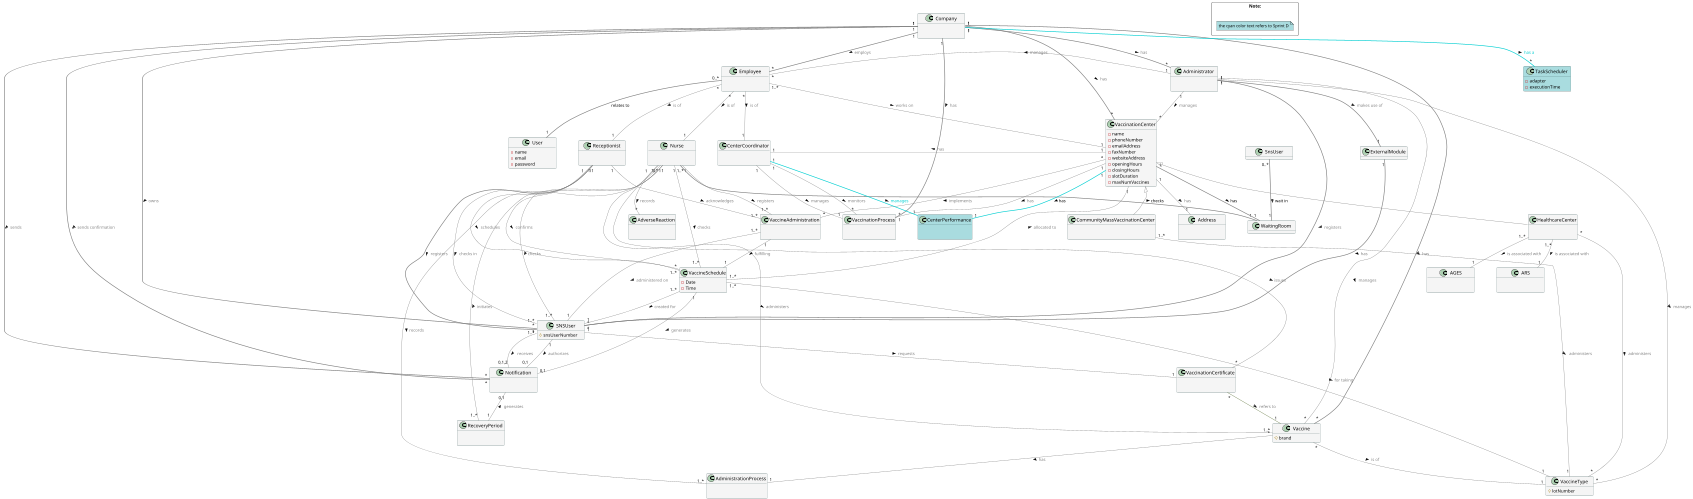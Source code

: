 @startuml
hide methods
'left to right direction
scale 500 height

skinparam classAttributeIconSize 10
skinparam minClassWidth 150
skinparam classHeaderBackgroundColor LightGray
skinparam classBackgroundColor WhiteSmoke
skinparam classBorderColor DarkSlateGray
skinparam classFontColor automatic
skinparam classFontSize 15
skinparam classFontName Corbel
skinparam nodesep 70
skinparam ranksep 70


class Company {
    \n
}

class SNSUser {
    #snsUserNumber
}

class VaccinationCenter {
    -name
    -phoneNumber
    -emailAddress
    -faxNumber
    -websiteAddress
    -openingHours
    -closingHours
    -slotDuration
    -maxNumVaccines
}

class CommunityMassVaccinationCenter {
    \n
}

class HealthcareCenter {
    \n
}

class Administrator {
    \n
}

class Vaccine {
    #brand
}

class VaccineType {
    #lotNumber
}

class Address {
    \n
}

class VaccineSchedule {
    -Date
    -Time
}

class VaccineAdministration {
    \n
}

class VaccinationCertificate {
    \n
}

together {
    class ARS {
        \n
    }
    class AGES {
        \n
    }
}

together {
    class Employee  {
        \n
    }
    class CenterCoordinator {
        \n
    }
    class Nurse  {
        \n
    }
    class Receptionist  {
        \n
    }
}

class AdministrationProcess {
    \n
}

class AdverseReaction {
    \n
}

class VaccinationProcess {
    \n
}

class Notification {
    \n
}
class RecoveryPeriod {
    \n
}

class ExternalModule {
}

class WaitingRoom { }

class User {
-name
-email
-password
}

class TaskScheduler #A9DCDF{
    -adapter
    -executionTime
}
class CenterPerformance #A9DCDF {
\n
}

Company "1" -[#grey,thickness=2]d- "*" Administrator : <font color=gray> has >
Company "1" -[#grey,thickness=2]d "*" VaccinationCenter : <font color=gray> has >
Company "1" --[#grey,thickness=2] "*" SNSUser : <font color=gray> owns >
Company "1" --[#grey,thickness=2] "*" Vaccine :  <font color=gray> has >
Company "1" --[#grey,thickness=2]  "*" VaccinationProcess :<font color=gray> has >
Company "1" --[#grey,thickness=2]  "*" Notification   : <font color=gray> sends confirmation  >
Company "1" --[#grey,thickness=2]  "*" Notification   : <font color=gray> sends  >
Company "1" --[#grey,thickness=2] "*" Employee : <font color=gray> employs >
Company "1" --[#DarkTurquoise,thickness=2] "*" TaskScheduler : <font color=DarkTurquoise> has a >

Administrator "1" -[#grey]-  "*" VaccinationCenter : <font color=gray> manages >
Administrator "1" -[#grey]-  "*" VaccineType : <font color=gray> manages >
Administrator "1" -[#grey]-  "*" Vaccine : <font color=gray> manages >
Administrator "1" -[#grey]-  "*" Employee : <font color=gray> manages >
Administrator "1" -[#grey,bold]-  "*" SNSUser : <font color=grey> registers >
Administrator "1" -[#grey,bold]-  "1" ExternalModule : <font color=grey> makes use of >

ExternalModule "1" -[#grey,bold]- "*" SNSUser : <font color=grey> has >

SNSUser "1" -[#grey]-  "1" VaccinationCertificate : <font color=gray> requests >
SNSUser "1" -[#grey]-  "0,1,2" Notification : <font color=gray>  receives >
SNSUser "1" -[#grey]-  "0,1" Notification : <font color=gray> authorizes >
SnsUser "0..*" -[#grey,bold]- "1" WaitingRoom : wait in >

VaccinationCenter "1" -[#grey]- "1" CenterCoordinator : <font color=gray> has >
VaccinationCenter "1" -[#grey]- "1" VaccinationProcess : <font color=gray> has >
VaccinationCenter "1" -[#grey]- "1" Address : <font color=gray> has >
VaccinationCenter "*" -[#grey]- "*" VaccineAdministration : <font color=gray> implements >

CommunityMassVaccinationCenter "1..*" -[#grey]- "1" VaccineType : <font color=gray>  administers >

HealthcareCenter "*" -[#grey]- "*" VaccineType : <font color=gray> administers >
HealthcareCenter "1..*" -[#grey]- "1" ARS : <font color=gray> is associated with >
HealthcareCenter "1..*" -[#grey]- "1" AGES :  <font color=gray> is associated with >

Employee "1..*" -[#grey]- "1" VaccinationCenter :<font color=gray> works on >

Nurse "1..*" -[#grey]- "1..*" Vaccine : <font color=gray> administers >
Nurse "1" -[#grey]- "1..*" VaccineAdministration : <font color=gray> registers >
Nurse "1" -[#grey]- "1..*" SNSUser : <font color=gray>checks >
Nurse "1" -[#grey]- "1..*" VaccineSchedule :  <font color=gray>checks >
Nurse "1" -[#grey]- "1..*" RecoveryPeriod :<font color=gray> initiates >
Nurse "1" -[#grey]- "*" AdverseReaction :  <font color=gray>records >
Nurse "1" -[#grey]- "1..*" AdministrationProcess : <font color=gray>records >
Nurse "1" -[#grey]- "*" VaccinationCertificate : <font color=gray>issues >
Nurse "1..*" -[#grey,bold]- "1" WaitingRoom : checks >

Receptionist "1" -[#grey]- "1..*" VaccineSchedule :<font color=gray> confirms >
Receptionist "1" -[#grey]- "1..*" VaccineAdministration : <font color=gray> acknowledges >
Receptionist "1" -[#grey]- "1..*" SNSUser : <font color=gray> checks in >
Receptionist "1" -[#grey,bold]- "1..*" SNSUser : <font color=grey> registers >
Receptionist "1" -[#grey]- "*" VaccineSchedule : <font color=gray> schedules >

Vaccine "*" -[#grey]- "1" VaccineType : <font color=gray> is of >
Vaccine "*" -[#grey]- "1" AdministrationProcess : <font color=gray> has >

VaccinationCertificate "*" -[#DarkOliveGreen]- "1" Vaccine : <font color=gray> refers to >

VaccineSchedule "1..*" -[#grey]- "1" VaccineType : <font color=gray> for taking >
VaccineSchedule "1..*" -[#grey]- "1" SNSUser : <font color=gray> created for >
VaccineSchedule "1..*" -[#grey]- "1" VaccinationCenter : <font color=gray> allocated to >
VaccineSchedule "1" -[#grey]- "0,1" Notification : <font color=gray> generates >

VaccineAdministration "1" -[#grey]- "1" VaccineSchedule :<font color=gray> fulfilling >
VaccineAdministration "1..*" -[#grey]- "1" SNSUser : <font color=gray> administered on >

CenterCoordinator "1" -[#grey]- "*" VaccinationProcess : <font color=gray> monitors >
CenterCoordinator "1" -[#grey]- "1" VaccinationProcess : <font color=gray> manages >
CenterCoordinator "1" -[#DarkTurquoise,thickness=2]- "1" CenterPerformance : <font color=DarkTurquoise> manages >

RecoveryPeriod "1" -u[#grey]- "0,1" Notification : <font color=gray> generates  >

VaccinationCenter <|-[#grey]- CommunityMassVaccinationCenter
VaccinationCenter <|-[#grey]- HealthcareCenter
VaccinationCenter "1" -[#grey,bold]- "1" WaitingRoom : has >
VaccinationCenter "1" -[#DarkTurquoise,thickness=2]- "1" CenterPerformance : has >

Employee "*" -d[#grey]- "1" Nurse : <font color=gray> is of >
Employee "*" -d[#grey]- "1" Receptionist : <font color=gray> is of >
Employee "*" -d[#grey]- "1" CenterCoordinator : <font color=gray> is of >
Employee "0..*" -[#grey,bold]- "1" User : relates to <font color=darkTurquoise>

package Note: <<Rectangle>> {
note as N1  #A9DCDF
the cyan color text refers to Sprint D
end note

'note as N2  #cd5c5c
'the red color text refers to Sprint C
'end note
}
@enduml